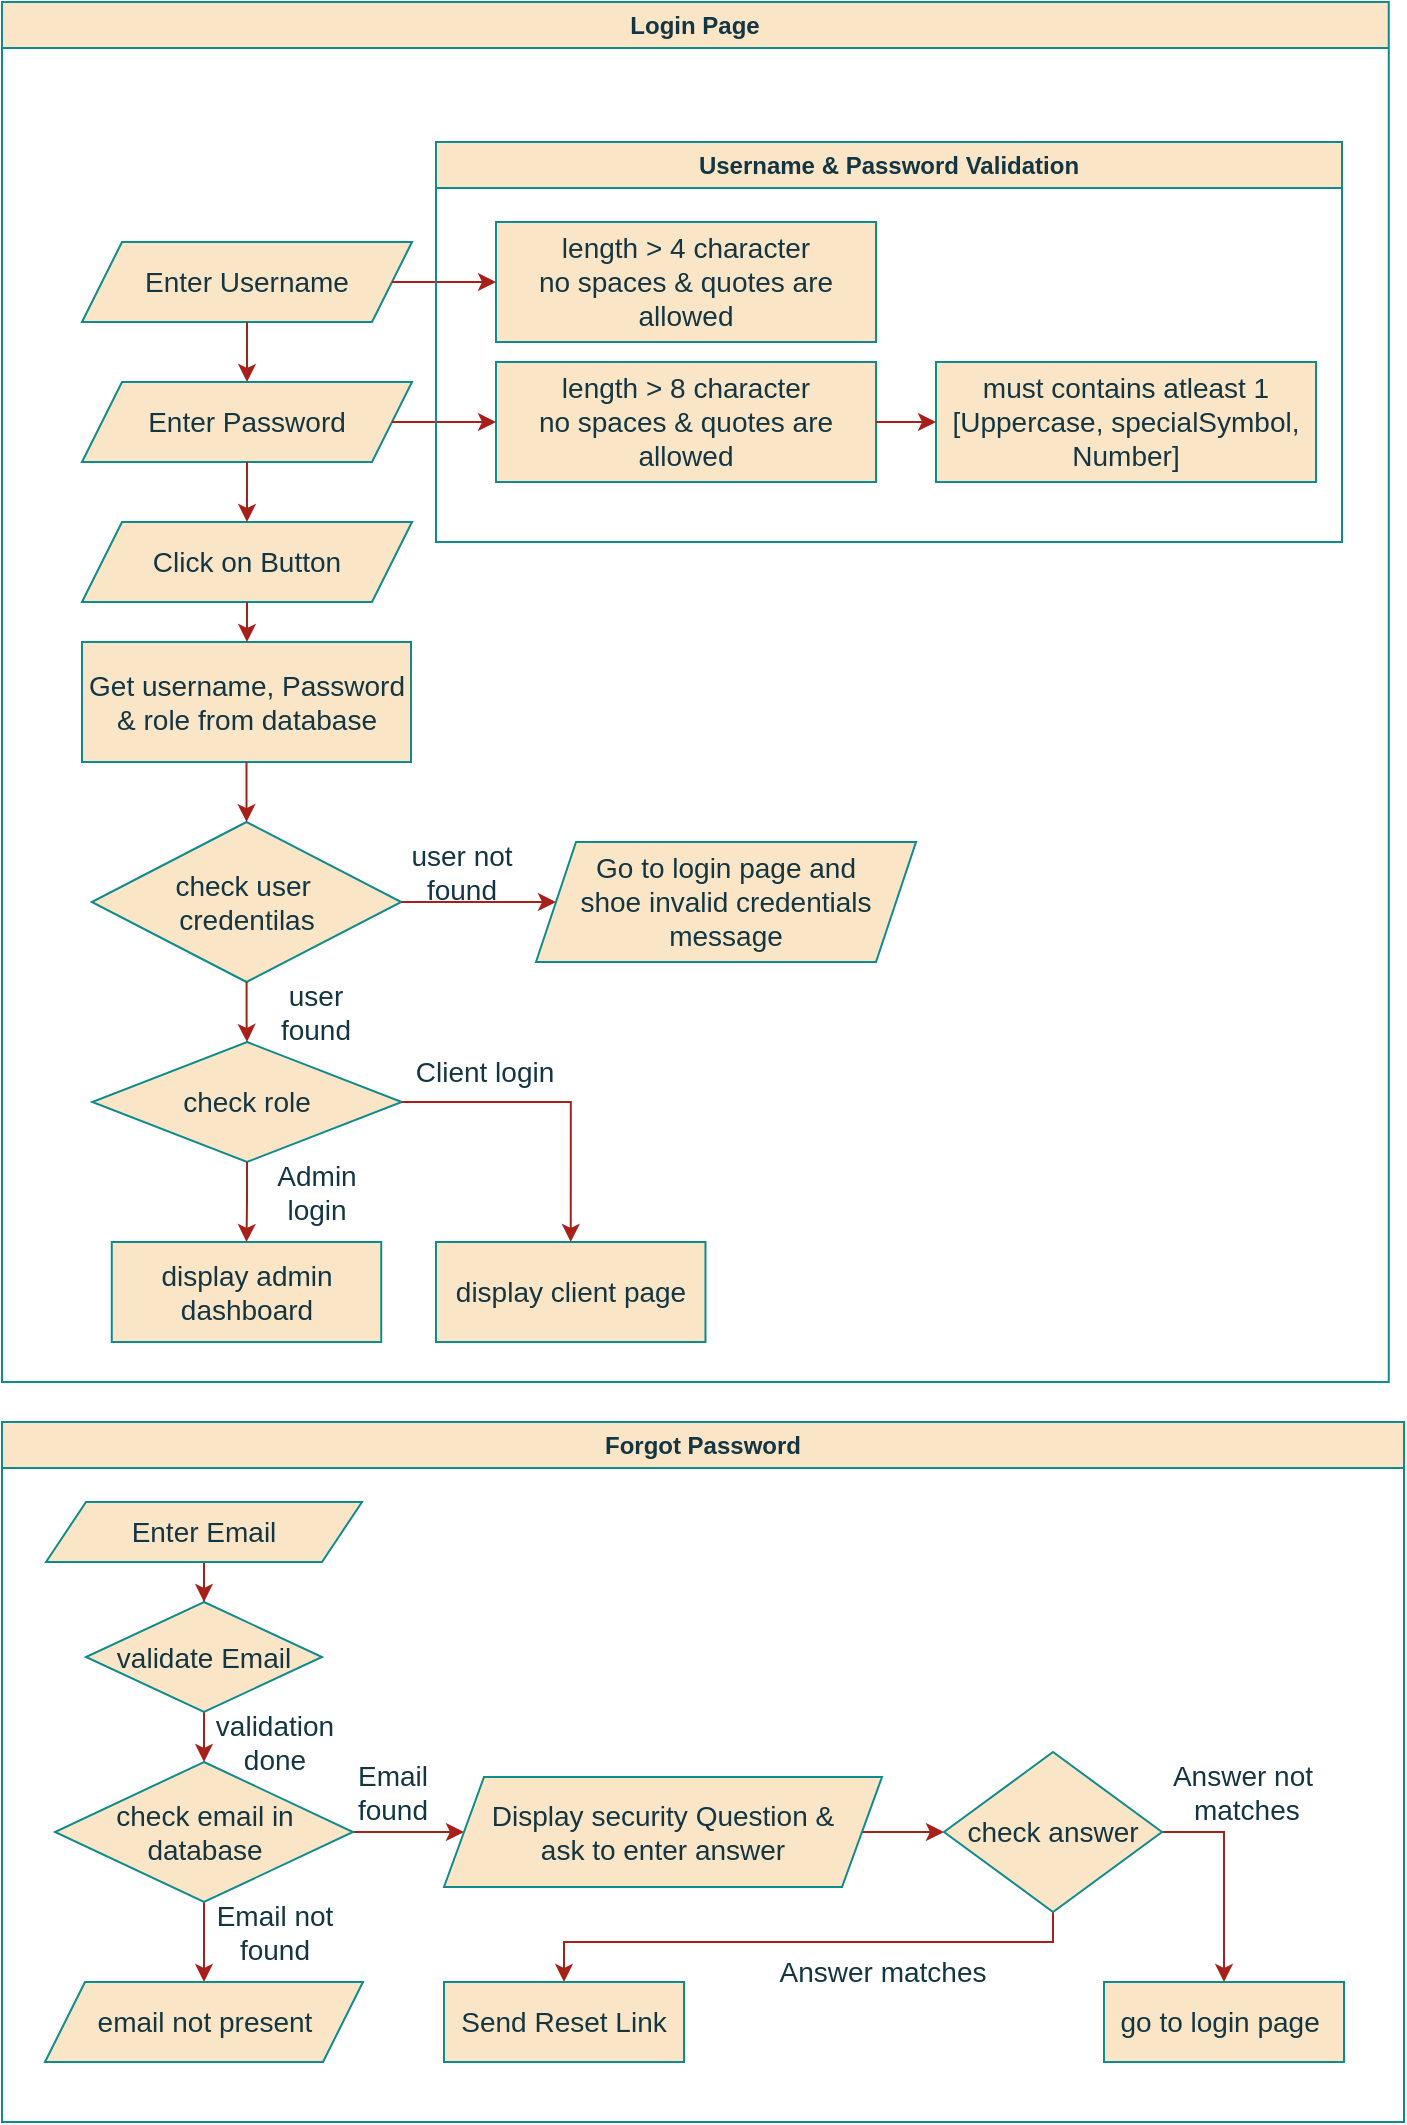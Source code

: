 <mxfile version="23.1.5" type="device">
  <diagram name="Page-1" id="W7lbKhOEJHkokMkCxWFm">
    <mxGraphModel dx="1615" dy="1082" grid="1" gridSize="10" guides="1" tooltips="1" connect="1" arrows="1" fold="1" page="1" pageScale="1" pageWidth="850" pageHeight="1100" math="0" shadow="0">
      <root>
        <mxCell id="0" />
        <mxCell id="1" parent="0" />
        <mxCell id="SfCF0Hzu6xHQwjbvlZnL-2" value="Login Page" style="swimlane;whiteSpace=wrap;html=1;labelBackgroundColor=none;fillColor=#FAE5C7;strokeColor=#0F8B8D;fontColor=#143642;" vertex="1" parent="1">
          <mxGeometry x="78" y="10" width="693.38" height="690" as="geometry">
            <mxRectangle x="78" y="20" width="110" height="30" as="alternateBounds" />
          </mxGeometry>
        </mxCell>
        <mxCell id="ADVqdpTYL5TJXoad9Aht-3" value="Enter Username" style="shape=parallelogram;perimeter=parallelogramPerimeter;whiteSpace=wrap;html=1;fixedSize=1;fontSize=14;rounded=0;labelBackgroundColor=none;fillColor=#FAE5C7;strokeColor=#0F8B8D;fontColor=#143642;" parent="SfCF0Hzu6xHQwjbvlZnL-2" vertex="1">
          <mxGeometry x="40" y="120" width="165" height="40" as="geometry" />
        </mxCell>
        <mxCell id="ADVqdpTYL5TJXoad9Aht-4" value="Enter&amp;nbsp;Password" style="shape=parallelogram;perimeter=parallelogramPerimeter;whiteSpace=wrap;html=1;fixedSize=1;fontSize=14;rounded=0;labelBackgroundColor=none;fillColor=#FAE5C7;strokeColor=#0F8B8D;fontColor=#143642;" parent="SfCF0Hzu6xHQwjbvlZnL-2" vertex="1">
          <mxGeometry x="40" y="190" width="165" height="40" as="geometry" />
        </mxCell>
        <mxCell id="ADVqdpTYL5TJXoad9Aht-5" value="" style="edgeStyle=orthogonalEdgeStyle;rounded=0;orthogonalLoop=1;jettySize=auto;html=1;fontSize=14;labelBackgroundColor=none;strokeColor=#A8201A;fontColor=default;" parent="SfCF0Hzu6xHQwjbvlZnL-2" source="ADVqdpTYL5TJXoad9Aht-3" target="ADVqdpTYL5TJXoad9Aht-4" edge="1">
          <mxGeometry relative="1" as="geometry" />
        </mxCell>
        <mxCell id="ADVqdpTYL5TJXoad9Aht-6" value="Click on Button" style="shape=parallelogram;perimeter=parallelogramPerimeter;whiteSpace=wrap;html=1;fixedSize=1;fontSize=14;rounded=0;labelBackgroundColor=none;fillColor=#FAE5C7;strokeColor=#0F8B8D;fontColor=#143642;" parent="SfCF0Hzu6xHQwjbvlZnL-2" vertex="1">
          <mxGeometry x="40" y="260" width="165" height="40" as="geometry" />
        </mxCell>
        <mxCell id="ADVqdpTYL5TJXoad9Aht-7" value="" style="edgeStyle=orthogonalEdgeStyle;rounded=0;orthogonalLoop=1;jettySize=auto;html=1;fontSize=14;labelBackgroundColor=none;strokeColor=#A8201A;fontColor=default;" parent="SfCF0Hzu6xHQwjbvlZnL-2" source="ADVqdpTYL5TJXoad9Aht-4" target="ADVqdpTYL5TJXoad9Aht-6" edge="1">
          <mxGeometry relative="1" as="geometry" />
        </mxCell>
        <mxCell id="ADVqdpTYL5TJXoad9Aht-8" value="length &amp;gt; 4 character&lt;div style=&quot;font-size: 14px;&quot;&gt;no spaces &amp;amp; quotes are allowed&lt;/div&gt;" style="whiteSpace=wrap;html=1;fontSize=14;rounded=0;labelBackgroundColor=none;fillColor=#FAE5C7;strokeColor=#0F8B8D;fontColor=#143642;" parent="SfCF0Hzu6xHQwjbvlZnL-2" vertex="1">
          <mxGeometry x="247" y="110" width="190" height="60" as="geometry" />
        </mxCell>
        <mxCell id="ADVqdpTYL5TJXoad9Aht-9" value="" style="edgeStyle=orthogonalEdgeStyle;rounded=0;orthogonalLoop=1;jettySize=auto;html=1;fontSize=14;labelBackgroundColor=none;strokeColor=#A8201A;fontColor=default;" parent="SfCF0Hzu6xHQwjbvlZnL-2" source="ADVqdpTYL5TJXoad9Aht-3" target="ADVqdpTYL5TJXoad9Aht-8" edge="1">
          <mxGeometry relative="1" as="geometry" />
        </mxCell>
        <mxCell id="ADVqdpTYL5TJXoad9Aht-10" value="length &amp;gt; 8 character&lt;div style=&quot;font-size: 14px;&quot;&gt;no spaces &amp;amp; quotes are allowed&lt;/div&gt;" style="whiteSpace=wrap;html=1;fontSize=14;rounded=0;labelBackgroundColor=none;fillColor=#FAE5C7;strokeColor=#0F8B8D;fontColor=#143642;" parent="SfCF0Hzu6xHQwjbvlZnL-2" vertex="1">
          <mxGeometry x="247" y="180" width="190" height="60" as="geometry" />
        </mxCell>
        <mxCell id="ADVqdpTYL5TJXoad9Aht-11" style="edgeStyle=orthogonalEdgeStyle;rounded=0;orthogonalLoop=1;jettySize=auto;html=1;entryX=0;entryY=0.5;entryDx=0;entryDy=0;fontSize=14;labelBackgroundColor=none;strokeColor=#A8201A;fontColor=default;" parent="SfCF0Hzu6xHQwjbvlZnL-2" source="ADVqdpTYL5TJXoad9Aht-4" target="ADVqdpTYL5TJXoad9Aht-10" edge="1">
          <mxGeometry relative="1" as="geometry" />
        </mxCell>
        <mxCell id="ADVqdpTYL5TJXoad9Aht-12" value="must contains atleast 1 [Uppercase, specialSymbol, Number]" style="whiteSpace=wrap;html=1;fontSize=14;rounded=0;labelBackgroundColor=none;fillColor=#FAE5C7;strokeColor=#0F8B8D;fontColor=#143642;" parent="SfCF0Hzu6xHQwjbvlZnL-2" vertex="1">
          <mxGeometry x="467" y="180" width="190" height="60" as="geometry" />
        </mxCell>
        <mxCell id="ADVqdpTYL5TJXoad9Aht-13" value="" style="edgeStyle=orthogonalEdgeStyle;rounded=0;orthogonalLoop=1;jettySize=auto;html=1;fontSize=14;labelBackgroundColor=none;strokeColor=#A8201A;fontColor=default;" parent="SfCF0Hzu6xHQwjbvlZnL-2" source="ADVqdpTYL5TJXoad9Aht-10" target="ADVqdpTYL5TJXoad9Aht-12" edge="1">
          <mxGeometry relative="1" as="geometry" />
        </mxCell>
        <mxCell id="ADVqdpTYL5TJXoad9Aht-14" value="Get username, Password &amp;amp; role from database" style="whiteSpace=wrap;html=1;fontSize=14;rounded=0;labelBackgroundColor=none;fillColor=#FAE5C7;strokeColor=#0F8B8D;fontColor=#143642;" parent="SfCF0Hzu6xHQwjbvlZnL-2" vertex="1">
          <mxGeometry x="40" y="320" width="164.5" height="60" as="geometry" />
        </mxCell>
        <mxCell id="ADVqdpTYL5TJXoad9Aht-15" value="" style="edgeStyle=orthogonalEdgeStyle;rounded=0;orthogonalLoop=1;jettySize=auto;html=1;fontSize=14;labelBackgroundColor=none;strokeColor=#A8201A;fontColor=default;" parent="SfCF0Hzu6xHQwjbvlZnL-2" source="ADVqdpTYL5TJXoad9Aht-6" target="ADVqdpTYL5TJXoad9Aht-14" edge="1">
          <mxGeometry relative="1" as="geometry" />
        </mxCell>
        <mxCell id="ADVqdpTYL5TJXoad9Aht-16" value="check user&amp;nbsp;&lt;div style=&quot;font-size: 14px;&quot;&gt;credentilas&lt;/div&gt;" style="rhombus;whiteSpace=wrap;html=1;fontSize=14;rounded=0;labelBackgroundColor=none;fillColor=#FAE5C7;strokeColor=#0F8B8D;fontColor=#143642;" parent="SfCF0Hzu6xHQwjbvlZnL-2" vertex="1">
          <mxGeometry x="44.88" y="410" width="154.75" height="80" as="geometry" />
        </mxCell>
        <mxCell id="ADVqdpTYL5TJXoad9Aht-17" value="" style="edgeStyle=orthogonalEdgeStyle;rounded=0;orthogonalLoop=1;jettySize=auto;html=1;fontSize=14;labelBackgroundColor=none;strokeColor=#A8201A;fontColor=default;" parent="SfCF0Hzu6xHQwjbvlZnL-2" source="ADVqdpTYL5TJXoad9Aht-14" target="ADVqdpTYL5TJXoad9Aht-16" edge="1">
          <mxGeometry relative="1" as="geometry" />
        </mxCell>
        <mxCell id="ADVqdpTYL5TJXoad9Aht-18" value="Go to login page and&lt;div style=&quot;font-size: 14px;&quot;&gt;shoe invalid credentials message&lt;/div&gt;" style="shape=parallelogram;perimeter=parallelogramPerimeter;whiteSpace=wrap;html=1;fixedSize=1;fontSize=14;rounded=0;labelBackgroundColor=none;fillColor=#FAE5C7;strokeColor=#0F8B8D;fontColor=#143642;" parent="SfCF0Hzu6xHQwjbvlZnL-2" vertex="1">
          <mxGeometry x="267" y="420" width="190" height="60" as="geometry" />
        </mxCell>
        <mxCell id="ADVqdpTYL5TJXoad9Aht-19" value="" style="edgeStyle=orthogonalEdgeStyle;rounded=0;orthogonalLoop=1;jettySize=auto;html=1;fontSize=14;labelBackgroundColor=none;strokeColor=#A8201A;fontColor=default;" parent="SfCF0Hzu6xHQwjbvlZnL-2" source="ADVqdpTYL5TJXoad9Aht-16" target="ADVqdpTYL5TJXoad9Aht-18" edge="1">
          <mxGeometry relative="1" as="geometry" />
        </mxCell>
        <mxCell id="ADVqdpTYL5TJXoad9Aht-22" value="check role" style="rhombus;whiteSpace=wrap;html=1;fontSize=14;rounded=0;labelBackgroundColor=none;fillColor=#FAE5C7;strokeColor=#0F8B8D;fontColor=#143642;" parent="SfCF0Hzu6xHQwjbvlZnL-2" vertex="1">
          <mxGeometry x="45.13" y="520" width="154.75" height="60" as="geometry" />
        </mxCell>
        <mxCell id="ADVqdpTYL5TJXoad9Aht-23" value="" style="edgeStyle=orthogonalEdgeStyle;rounded=0;orthogonalLoop=1;jettySize=auto;html=1;fontSize=14;labelBackgroundColor=none;strokeColor=#A8201A;fontColor=default;" parent="SfCF0Hzu6xHQwjbvlZnL-2" source="ADVqdpTYL5TJXoad9Aht-16" target="ADVqdpTYL5TJXoad9Aht-22" edge="1">
          <mxGeometry relative="1" as="geometry" />
        </mxCell>
        <mxCell id="ADVqdpTYL5TJXoad9Aht-24" value="user not found" style="text;html=1;align=center;verticalAlign=middle;whiteSpace=wrap;rounded=0;fontSize=14;labelBackgroundColor=none;fontColor=#143642;" parent="SfCF0Hzu6xHQwjbvlZnL-2" vertex="1">
          <mxGeometry x="199.63" y="420" width="60" height="30" as="geometry" />
        </mxCell>
        <mxCell id="ADVqdpTYL5TJXoad9Aht-25" value="user found" style="text;html=1;align=center;verticalAlign=middle;whiteSpace=wrap;rounded=0;fontSize=14;labelBackgroundColor=none;fontColor=#143642;" parent="SfCF0Hzu6xHQwjbvlZnL-2" vertex="1">
          <mxGeometry x="127" y="490" width="60" height="30" as="geometry" />
        </mxCell>
        <mxCell id="ADVqdpTYL5TJXoad9Aht-28" value="display admin dashboard" style="whiteSpace=wrap;html=1;fontSize=14;rounded=0;labelBackgroundColor=none;fillColor=#FAE5C7;strokeColor=#0F8B8D;fontColor=#143642;" parent="SfCF0Hzu6xHQwjbvlZnL-2" vertex="1">
          <mxGeometry x="54.88" y="620" width="134.74" height="50" as="geometry" />
        </mxCell>
        <mxCell id="ADVqdpTYL5TJXoad9Aht-29" value="" style="edgeStyle=orthogonalEdgeStyle;rounded=0;orthogonalLoop=1;jettySize=auto;html=1;fontSize=14;labelBackgroundColor=none;strokeColor=#A8201A;fontColor=default;" parent="SfCF0Hzu6xHQwjbvlZnL-2" source="ADVqdpTYL5TJXoad9Aht-22" target="ADVqdpTYL5TJXoad9Aht-28" edge="1">
          <mxGeometry relative="1" as="geometry" />
        </mxCell>
        <mxCell id="ADVqdpTYL5TJXoad9Aht-30" value="display client page" style="whiteSpace=wrap;html=1;fontSize=14;rounded=0;labelBackgroundColor=none;fillColor=#FAE5C7;strokeColor=#0F8B8D;fontColor=#143642;" parent="SfCF0Hzu6xHQwjbvlZnL-2" vertex="1">
          <mxGeometry x="217" y="620" width="134.74" height="50" as="geometry" />
        </mxCell>
        <mxCell id="ADVqdpTYL5TJXoad9Aht-27" value="" style="edgeStyle=orthogonalEdgeStyle;rounded=0;orthogonalLoop=1;jettySize=auto;html=1;entryX=0.5;entryY=0;entryDx=0;entryDy=0;fontSize=14;labelBackgroundColor=none;strokeColor=#A8201A;fontColor=default;" parent="SfCF0Hzu6xHQwjbvlZnL-2" source="ADVqdpTYL5TJXoad9Aht-22" target="ADVqdpTYL5TJXoad9Aht-30" edge="1">
          <mxGeometry relative="1" as="geometry">
            <mxPoint x="279.88" y="550" as="targetPoint" />
          </mxGeometry>
        </mxCell>
        <mxCell id="ADVqdpTYL5TJXoad9Aht-33" value="Client login" style="text;html=1;align=center;verticalAlign=middle;whiteSpace=wrap;rounded=0;fontSize=14;labelBackgroundColor=none;fontColor=#143642;" parent="SfCF0Hzu6xHQwjbvlZnL-2" vertex="1">
          <mxGeometry x="204.5" y="520" width="72.5" height="30" as="geometry" />
        </mxCell>
        <mxCell id="ADVqdpTYL5TJXoad9Aht-34" value="Admin login" style="text;html=1;align=center;verticalAlign=middle;whiteSpace=wrap;rounded=0;fontSize=14;labelBackgroundColor=none;fontColor=#143642;" parent="SfCF0Hzu6xHQwjbvlZnL-2" vertex="1">
          <mxGeometry x="120.75" y="580" width="72.5" height="30" as="geometry" />
        </mxCell>
        <mxCell id="SfCF0Hzu6xHQwjbvlZnL-3" value="Username &amp;amp; Password Validation" style="swimlane;whiteSpace=wrap;html=1;labelBackgroundColor=none;fillColor=#FAE5C7;strokeColor=#0F8B8D;fontColor=#143642;" vertex="1" parent="SfCF0Hzu6xHQwjbvlZnL-2">
          <mxGeometry x="217" y="70" width="453" height="200" as="geometry" />
        </mxCell>
        <mxCell id="SfCF0Hzu6xHQwjbvlZnL-4" value="Forgot Password" style="swimlane;whiteSpace=wrap;html=1;labelBackgroundColor=none;fillColor=#FAE5C7;strokeColor=#0F8B8D;fontColor=#143642;" vertex="1" parent="1">
          <mxGeometry x="78" y="720" width="701" height="350" as="geometry" />
        </mxCell>
        <mxCell id="SfCF0Hzu6xHQwjbvlZnL-16" style="edgeStyle=orthogonalEdgeStyle;rounded=0;orthogonalLoop=1;jettySize=auto;html=1;entryX=0.5;entryY=0;entryDx=0;entryDy=0;labelBackgroundColor=none;strokeColor=#A8201A;fontColor=default;" edge="1" parent="SfCF0Hzu6xHQwjbvlZnL-4" source="SfCF0Hzu6xHQwjbvlZnL-5" target="SfCF0Hzu6xHQwjbvlZnL-14">
          <mxGeometry relative="1" as="geometry" />
        </mxCell>
        <mxCell id="SfCF0Hzu6xHQwjbvlZnL-5" value="Enter Email" style="shape=parallelogram;perimeter=parallelogramPerimeter;whiteSpace=wrap;html=1;fixedSize=1;fontSize=14;labelBackgroundColor=none;fillColor=#FAE5C7;strokeColor=#0F8B8D;fontColor=#143642;" vertex="1" parent="SfCF0Hzu6xHQwjbvlZnL-4">
          <mxGeometry x="22" y="40" width="158" height="30" as="geometry" />
        </mxCell>
        <mxCell id="SfCF0Hzu6xHQwjbvlZnL-13" value="" style="edgeStyle=orthogonalEdgeStyle;rounded=0;orthogonalLoop=1;jettySize=auto;html=1;labelBackgroundColor=none;strokeColor=#A8201A;fontColor=default;" edge="1" parent="SfCF0Hzu6xHQwjbvlZnL-4" source="SfCF0Hzu6xHQwjbvlZnL-8" target="SfCF0Hzu6xHQwjbvlZnL-12">
          <mxGeometry relative="1" as="geometry" />
        </mxCell>
        <mxCell id="SfCF0Hzu6xHQwjbvlZnL-21" value="" style="edgeStyle=orthogonalEdgeStyle;rounded=0;orthogonalLoop=1;jettySize=auto;html=1;labelBackgroundColor=none;strokeColor=#A8201A;fontColor=default;" edge="1" parent="SfCF0Hzu6xHQwjbvlZnL-4" source="SfCF0Hzu6xHQwjbvlZnL-8" target="SfCF0Hzu6xHQwjbvlZnL-20">
          <mxGeometry relative="1" as="geometry" />
        </mxCell>
        <mxCell id="SfCF0Hzu6xHQwjbvlZnL-8" value="check email in database" style="rhombus;whiteSpace=wrap;html=1;fontSize=14;labelBackgroundColor=none;fillColor=#FAE5C7;strokeColor=#0F8B8D;fontColor=#143642;" vertex="1" parent="SfCF0Hzu6xHQwjbvlZnL-4">
          <mxGeometry x="26.5" y="170" width="149" height="70" as="geometry" />
        </mxCell>
        <mxCell id="SfCF0Hzu6xHQwjbvlZnL-12" value="email not present" style="shape=parallelogram;perimeter=parallelogramPerimeter;whiteSpace=wrap;html=1;fixedSize=1;fontSize=14;labelBackgroundColor=none;fillColor=#FAE5C7;strokeColor=#0F8B8D;fontColor=#143642;" vertex="1" parent="SfCF0Hzu6xHQwjbvlZnL-4">
          <mxGeometry x="21.5" y="280" width="159" height="40" as="geometry" />
        </mxCell>
        <mxCell id="SfCF0Hzu6xHQwjbvlZnL-17" style="edgeStyle=orthogonalEdgeStyle;rounded=0;orthogonalLoop=1;jettySize=auto;html=1;entryX=0.5;entryY=0;entryDx=0;entryDy=0;labelBackgroundColor=none;strokeColor=#A8201A;fontColor=default;" edge="1" parent="SfCF0Hzu6xHQwjbvlZnL-4" source="SfCF0Hzu6xHQwjbvlZnL-14" target="SfCF0Hzu6xHQwjbvlZnL-8">
          <mxGeometry relative="1" as="geometry" />
        </mxCell>
        <mxCell id="SfCF0Hzu6xHQwjbvlZnL-14" value="validate Email" style="rhombus;whiteSpace=wrap;html=1;fontSize=14;labelBackgroundColor=none;fillColor=#FAE5C7;strokeColor=#0F8B8D;fontColor=#143642;" vertex="1" parent="SfCF0Hzu6xHQwjbvlZnL-4">
          <mxGeometry x="42" y="90" width="118" height="55" as="geometry" />
        </mxCell>
        <mxCell id="SfCF0Hzu6xHQwjbvlZnL-15" value="Email not found" style="text;html=1;align=center;verticalAlign=middle;whiteSpace=wrap;rounded=0;fontSize=14;labelBackgroundColor=none;fontColor=#143642;" vertex="1" parent="SfCF0Hzu6xHQwjbvlZnL-4">
          <mxGeometry x="91.5" y="240" width="89" height="30" as="geometry" />
        </mxCell>
        <mxCell id="SfCF0Hzu6xHQwjbvlZnL-18" value="validation done" style="text;html=1;align=center;verticalAlign=middle;whiteSpace=wrap;rounded=0;fontSize=14;labelBackgroundColor=none;fontColor=#143642;" vertex="1" parent="SfCF0Hzu6xHQwjbvlZnL-4">
          <mxGeometry x="91.5" y="145" width="89" height="30" as="geometry" />
        </mxCell>
        <mxCell id="SfCF0Hzu6xHQwjbvlZnL-24" value="" style="edgeStyle=orthogonalEdgeStyle;rounded=0;orthogonalLoop=1;jettySize=auto;html=1;labelBackgroundColor=none;strokeColor=#A8201A;fontColor=default;" edge="1" parent="SfCF0Hzu6xHQwjbvlZnL-4" source="SfCF0Hzu6xHQwjbvlZnL-20" target="SfCF0Hzu6xHQwjbvlZnL-23">
          <mxGeometry relative="1" as="geometry" />
        </mxCell>
        <mxCell id="SfCF0Hzu6xHQwjbvlZnL-20" value="Display security Question &amp;amp; &lt;br&gt;ask to enter answer" style="shape=parallelogram;perimeter=parallelogramPerimeter;whiteSpace=wrap;html=1;fixedSize=1;fontSize=14;labelBackgroundColor=none;fillColor=#FAE5C7;strokeColor=#0F8B8D;fontColor=#143642;" vertex="1" parent="SfCF0Hzu6xHQwjbvlZnL-4">
          <mxGeometry x="221" y="177.5" width="219" height="55" as="geometry" />
        </mxCell>
        <mxCell id="SfCF0Hzu6xHQwjbvlZnL-22" value="Email &lt;br&gt;found" style="text;html=1;align=center;verticalAlign=middle;whiteSpace=wrap;rounded=0;fontSize=14;labelBackgroundColor=none;fontColor=#143642;" vertex="1" parent="SfCF0Hzu6xHQwjbvlZnL-4">
          <mxGeometry x="151" y="170" width="89" height="30" as="geometry" />
        </mxCell>
        <mxCell id="SfCF0Hzu6xHQwjbvlZnL-26" value="" style="edgeStyle=orthogonalEdgeStyle;rounded=0;orthogonalLoop=1;jettySize=auto;html=1;labelBackgroundColor=none;strokeColor=#A8201A;fontColor=default;" edge="1" parent="SfCF0Hzu6xHQwjbvlZnL-4" source="SfCF0Hzu6xHQwjbvlZnL-23" target="SfCF0Hzu6xHQwjbvlZnL-25">
          <mxGeometry relative="1" as="geometry">
            <Array as="points">
              <mxPoint x="526" y="260" />
              <mxPoint x="281" y="260" />
            </Array>
          </mxGeometry>
        </mxCell>
        <mxCell id="SfCF0Hzu6xHQwjbvlZnL-29" value="" style="edgeStyle=orthogonalEdgeStyle;rounded=0;orthogonalLoop=1;jettySize=auto;html=1;labelBackgroundColor=none;strokeColor=#A8201A;fontColor=default;" edge="1" parent="SfCF0Hzu6xHQwjbvlZnL-4" source="SfCF0Hzu6xHQwjbvlZnL-23" target="SfCF0Hzu6xHQwjbvlZnL-28">
          <mxGeometry relative="1" as="geometry">
            <Array as="points">
              <mxPoint x="611" y="205" />
            </Array>
          </mxGeometry>
        </mxCell>
        <mxCell id="SfCF0Hzu6xHQwjbvlZnL-23" value="check answer" style="rhombus;whiteSpace=wrap;html=1;fontSize=14;labelBackgroundColor=none;fillColor=#FAE5C7;strokeColor=#0F8B8D;fontColor=#143642;" vertex="1" parent="SfCF0Hzu6xHQwjbvlZnL-4">
          <mxGeometry x="471" y="165" width="109" height="80" as="geometry" />
        </mxCell>
        <mxCell id="SfCF0Hzu6xHQwjbvlZnL-25" value="Send Reset Link" style="whiteSpace=wrap;html=1;fontSize=14;labelBackgroundColor=none;fillColor=#FAE5C7;strokeColor=#0F8B8D;fontColor=#143642;" vertex="1" parent="SfCF0Hzu6xHQwjbvlZnL-4">
          <mxGeometry x="221" y="280" width="120" height="40" as="geometry" />
        </mxCell>
        <mxCell id="SfCF0Hzu6xHQwjbvlZnL-27" value="Answer matches" style="text;html=1;align=center;verticalAlign=middle;whiteSpace=wrap;rounded=0;fontSize=14;labelBackgroundColor=none;fontColor=#143642;" vertex="1" parent="SfCF0Hzu6xHQwjbvlZnL-4">
          <mxGeometry x="371" y="260" width="139" height="30" as="geometry" />
        </mxCell>
        <mxCell id="SfCF0Hzu6xHQwjbvlZnL-28" value="go to login page&amp;nbsp;" style="whiteSpace=wrap;html=1;fontSize=14;labelBackgroundColor=none;fillColor=#FAE5C7;strokeColor=#0F8B8D;fontColor=#143642;" vertex="1" parent="SfCF0Hzu6xHQwjbvlZnL-4">
          <mxGeometry x="551" y="280" width="120" height="40" as="geometry" />
        </mxCell>
        <mxCell id="SfCF0Hzu6xHQwjbvlZnL-30" value="Answer not&lt;br&gt;&amp;nbsp;matches" style="text;html=1;align=center;verticalAlign=middle;whiteSpace=wrap;rounded=0;fontSize=14;labelBackgroundColor=none;fontColor=#143642;" vertex="1" parent="SfCF0Hzu6xHQwjbvlZnL-4">
          <mxGeometry x="551" y="170" width="139" height="30" as="geometry" />
        </mxCell>
      </root>
    </mxGraphModel>
  </diagram>
</mxfile>
